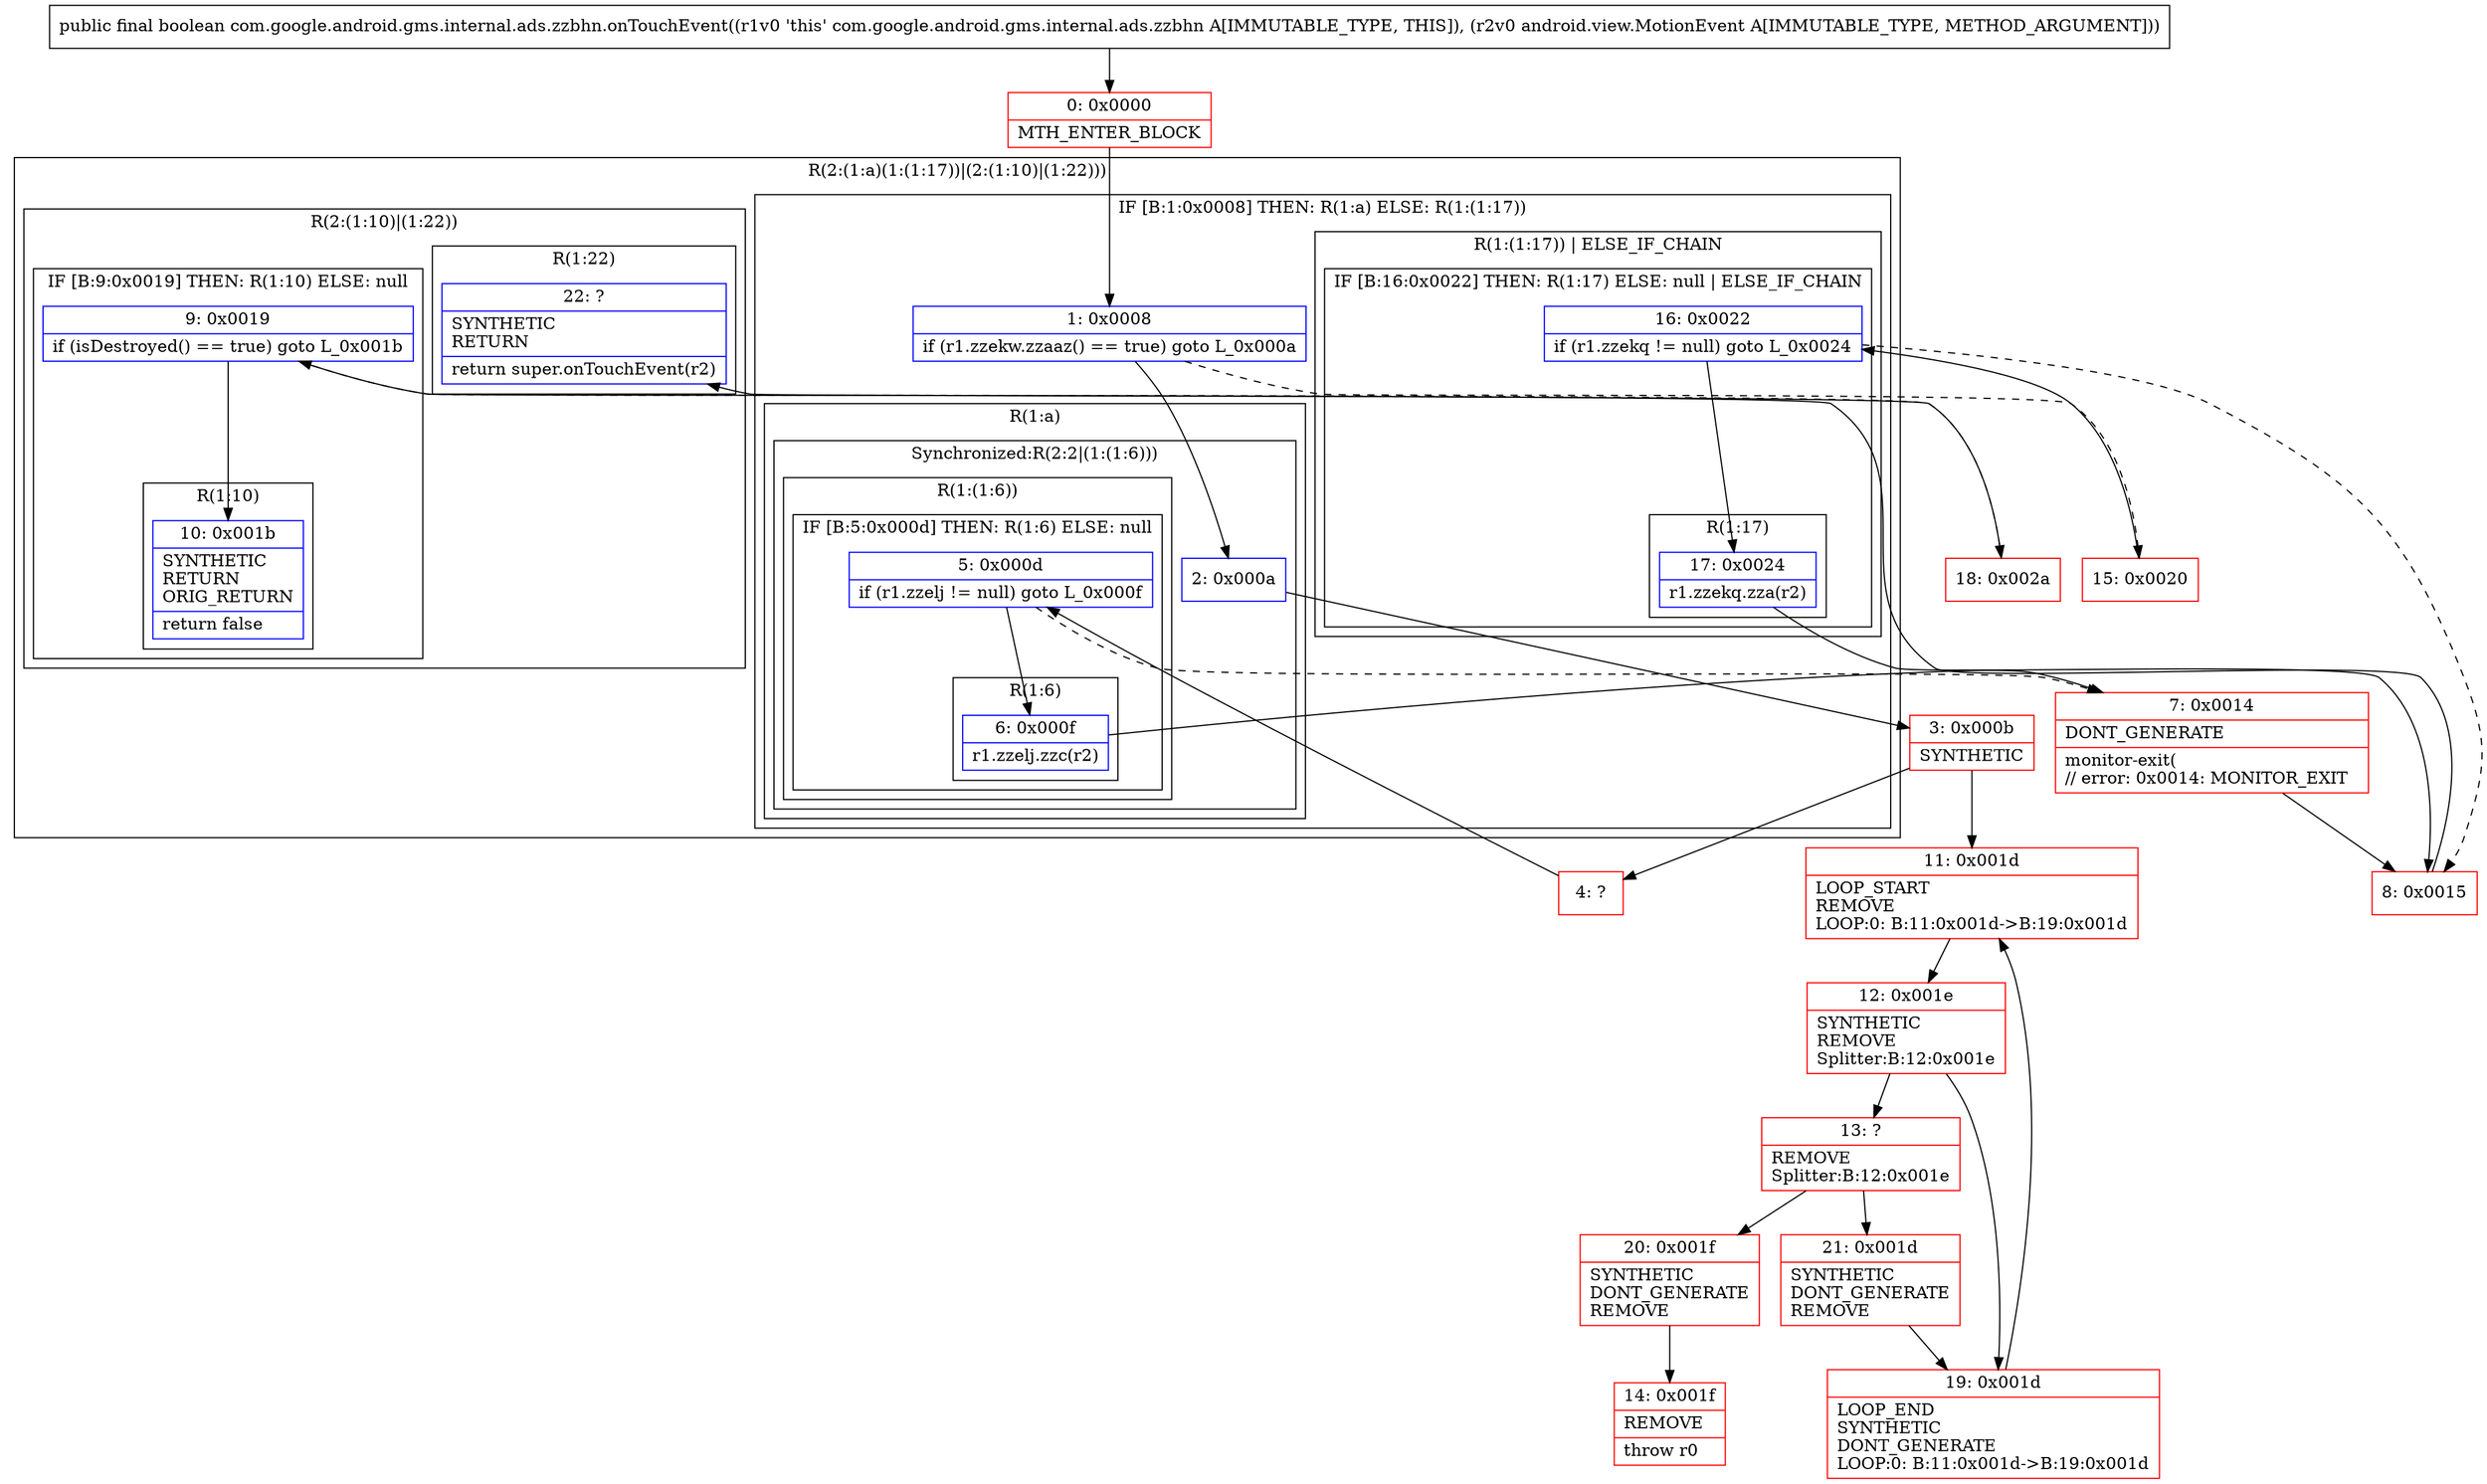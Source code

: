 digraph "CFG forcom.google.android.gms.internal.ads.zzbhn.onTouchEvent(Landroid\/view\/MotionEvent;)Z" {
subgraph cluster_Region_1272755333 {
label = "R(2:(1:a)(1:(1:17))|(2:(1:10)|(1:22)))";
node [shape=record,color=blue];
subgraph cluster_IfRegion_163567150 {
label = "IF [B:1:0x0008] THEN: R(1:a) ELSE: R(1:(1:17))";
node [shape=record,color=blue];
Node_1 [shape=record,label="{1\:\ 0x0008|if (r1.zzekw.zzaaz() == true) goto L_0x000a\l}"];
subgraph cluster_Region_206286371 {
label = "R(1:a)";
node [shape=record,color=blue];
subgraph cluster_SynchronizedRegion_800534933 {
label = "Synchronized:R(2:2|(1:(1:6)))";
node [shape=record,color=blue];
Node_2 [shape=record,label="{2\:\ 0x000a}"];
subgraph cluster_Region_31576186 {
label = "R(1:(1:6))";
node [shape=record,color=blue];
subgraph cluster_IfRegion_1981315278 {
label = "IF [B:5:0x000d] THEN: R(1:6) ELSE: null";
node [shape=record,color=blue];
Node_5 [shape=record,label="{5\:\ 0x000d|if (r1.zzelj != null) goto L_0x000f\l}"];
subgraph cluster_Region_670296728 {
label = "R(1:6)";
node [shape=record,color=blue];
Node_6 [shape=record,label="{6\:\ 0x000f|r1.zzelj.zzc(r2)\l}"];
}
}
}
}
}
subgraph cluster_Region_828263530 {
label = "R(1:(1:17)) | ELSE_IF_CHAIN\l";
node [shape=record,color=blue];
subgraph cluster_IfRegion_1043544123 {
label = "IF [B:16:0x0022] THEN: R(1:17) ELSE: null | ELSE_IF_CHAIN\l";
node [shape=record,color=blue];
Node_16 [shape=record,label="{16\:\ 0x0022|if (r1.zzekq != null) goto L_0x0024\l}"];
subgraph cluster_Region_198768955 {
label = "R(1:17)";
node [shape=record,color=blue];
Node_17 [shape=record,label="{17\:\ 0x0024|r1.zzekq.zza(r2)\l}"];
}
}
}
}
subgraph cluster_Region_868705778 {
label = "R(2:(1:10)|(1:22))";
node [shape=record,color=blue];
subgraph cluster_IfRegion_1891189500 {
label = "IF [B:9:0x0019] THEN: R(1:10) ELSE: null";
node [shape=record,color=blue];
Node_9 [shape=record,label="{9\:\ 0x0019|if (isDestroyed() == true) goto L_0x001b\l}"];
subgraph cluster_Region_1466719792 {
label = "R(1:10)";
node [shape=record,color=blue];
Node_10 [shape=record,label="{10\:\ 0x001b|SYNTHETIC\lRETURN\lORIG_RETURN\l|return false\l}"];
}
}
subgraph cluster_Region_456221895 {
label = "R(1:22)";
node [shape=record,color=blue];
Node_22 [shape=record,label="{22\:\ ?|SYNTHETIC\lRETURN\l|return super.onTouchEvent(r2)\l}"];
}
}
}
Node_0 [shape=record,color=red,label="{0\:\ 0x0000|MTH_ENTER_BLOCK\l}"];
Node_3 [shape=record,color=red,label="{3\:\ 0x000b|SYNTHETIC\l}"];
Node_4 [shape=record,color=red,label="{4\:\ ?}"];
Node_7 [shape=record,color=red,label="{7\:\ 0x0014|DONT_GENERATE\l|monitor\-exit(\l\/\/ error: 0x0014: MONITOR_EXIT  \l}"];
Node_8 [shape=record,color=red,label="{8\:\ 0x0015}"];
Node_11 [shape=record,color=red,label="{11\:\ 0x001d|LOOP_START\lREMOVE\lLOOP:0: B:11:0x001d\-\>B:19:0x001d\l}"];
Node_12 [shape=record,color=red,label="{12\:\ 0x001e|SYNTHETIC\lREMOVE\lSplitter:B:12:0x001e\l}"];
Node_13 [shape=record,color=red,label="{13\:\ ?|REMOVE\lSplitter:B:12:0x001e\l}"];
Node_14 [shape=record,color=red,label="{14\:\ 0x001f|REMOVE\l|throw r0\l}"];
Node_15 [shape=record,color=red,label="{15\:\ 0x0020}"];
Node_18 [shape=record,color=red,label="{18\:\ 0x002a}"];
Node_19 [shape=record,color=red,label="{19\:\ 0x001d|LOOP_END\lSYNTHETIC\lDONT_GENERATE\lLOOP:0: B:11:0x001d\-\>B:19:0x001d\l}"];
Node_20 [shape=record,color=red,label="{20\:\ 0x001f|SYNTHETIC\lDONT_GENERATE\lREMOVE\l}"];
Node_21 [shape=record,color=red,label="{21\:\ 0x001d|SYNTHETIC\lDONT_GENERATE\lREMOVE\l}"];
MethodNode[shape=record,label="{public final boolean com.google.android.gms.internal.ads.zzbhn.onTouchEvent((r1v0 'this' com.google.android.gms.internal.ads.zzbhn A[IMMUTABLE_TYPE, THIS]), (r2v0 android.view.MotionEvent A[IMMUTABLE_TYPE, METHOD_ARGUMENT])) }"];
MethodNode -> Node_0;
Node_1 -> Node_2;
Node_1 -> Node_15[style=dashed];
Node_2 -> Node_3;
Node_5 -> Node_6;
Node_5 -> Node_7[style=dashed];
Node_6 -> Node_7;
Node_16 -> Node_8[style=dashed];
Node_16 -> Node_17;
Node_17 -> Node_8;
Node_9 -> Node_10;
Node_9 -> Node_18[style=dashed];
Node_0 -> Node_1;
Node_3 -> Node_4;
Node_3 -> Node_11;
Node_4 -> Node_5;
Node_7 -> Node_8;
Node_8 -> Node_9;
Node_11 -> Node_12;
Node_12 -> Node_13;
Node_12 -> Node_19;
Node_13 -> Node_20;
Node_13 -> Node_21;
Node_15 -> Node_16;
Node_18 -> Node_22;
Node_19 -> Node_11;
Node_20 -> Node_14;
Node_21 -> Node_19;
}

